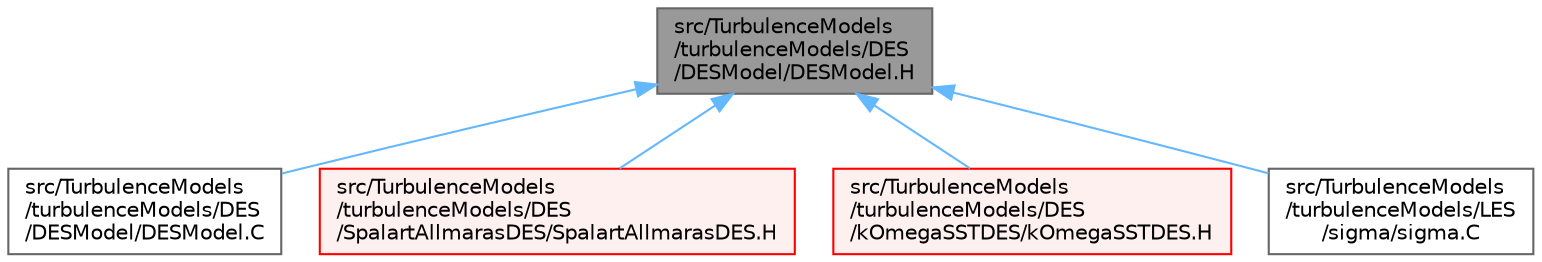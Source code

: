 digraph "src/TurbulenceModels/turbulenceModels/DES/DESModel/DESModel.H"
{
 // LATEX_PDF_SIZE
  bgcolor="transparent";
  edge [fontname=Helvetica,fontsize=10,labelfontname=Helvetica,labelfontsize=10];
  node [fontname=Helvetica,fontsize=10,shape=box,height=0.2,width=0.4];
  Node1 [id="Node000001",label="src/TurbulenceModels\l/turbulenceModels/DES\l/DESModel/DESModel.H",height=0.2,width=0.4,color="gray40", fillcolor="grey60", style="filled", fontcolor="black",tooltip=" "];
  Node1 -> Node2 [id="edge1_Node000001_Node000002",dir="back",color="steelblue1",style="solid",tooltip=" "];
  Node2 [id="Node000002",label="src/TurbulenceModels\l/turbulenceModels/DES\l/DESModel/DESModel.C",height=0.2,width=0.4,color="grey40", fillcolor="white", style="filled",URL="$DESModel_8C.html",tooltip=" "];
  Node1 -> Node3 [id="edge2_Node000001_Node000003",dir="back",color="steelblue1",style="solid",tooltip=" "];
  Node3 [id="Node000003",label="src/TurbulenceModels\l/turbulenceModels/DES\l/SpalartAllmarasDES/SpalartAllmarasDES.H",height=0.2,width=0.4,color="red", fillcolor="#FFF0F0", style="filled",URL="$SpalartAllmarasDES_8H.html",tooltip=" "];
  Node1 -> Node10 [id="edge3_Node000001_Node000010",dir="back",color="steelblue1",style="solid",tooltip=" "];
  Node10 [id="Node000010",label="src/TurbulenceModels\l/turbulenceModels/DES\l/kOmegaSSTDES/kOmegaSSTDES.H",height=0.2,width=0.4,color="red", fillcolor="#FFF0F0", style="filled",URL="$kOmegaSSTDES_8H.html",tooltip=" "];
  Node1 -> Node16 [id="edge4_Node000001_Node000016",dir="back",color="steelblue1",style="solid",tooltip=" "];
  Node16 [id="Node000016",label="src/TurbulenceModels\l/turbulenceModels/LES\l/sigma/sigma.C",height=0.2,width=0.4,color="grey40", fillcolor="white", style="filled",URL="$sigma_8C.html",tooltip=" "];
}
